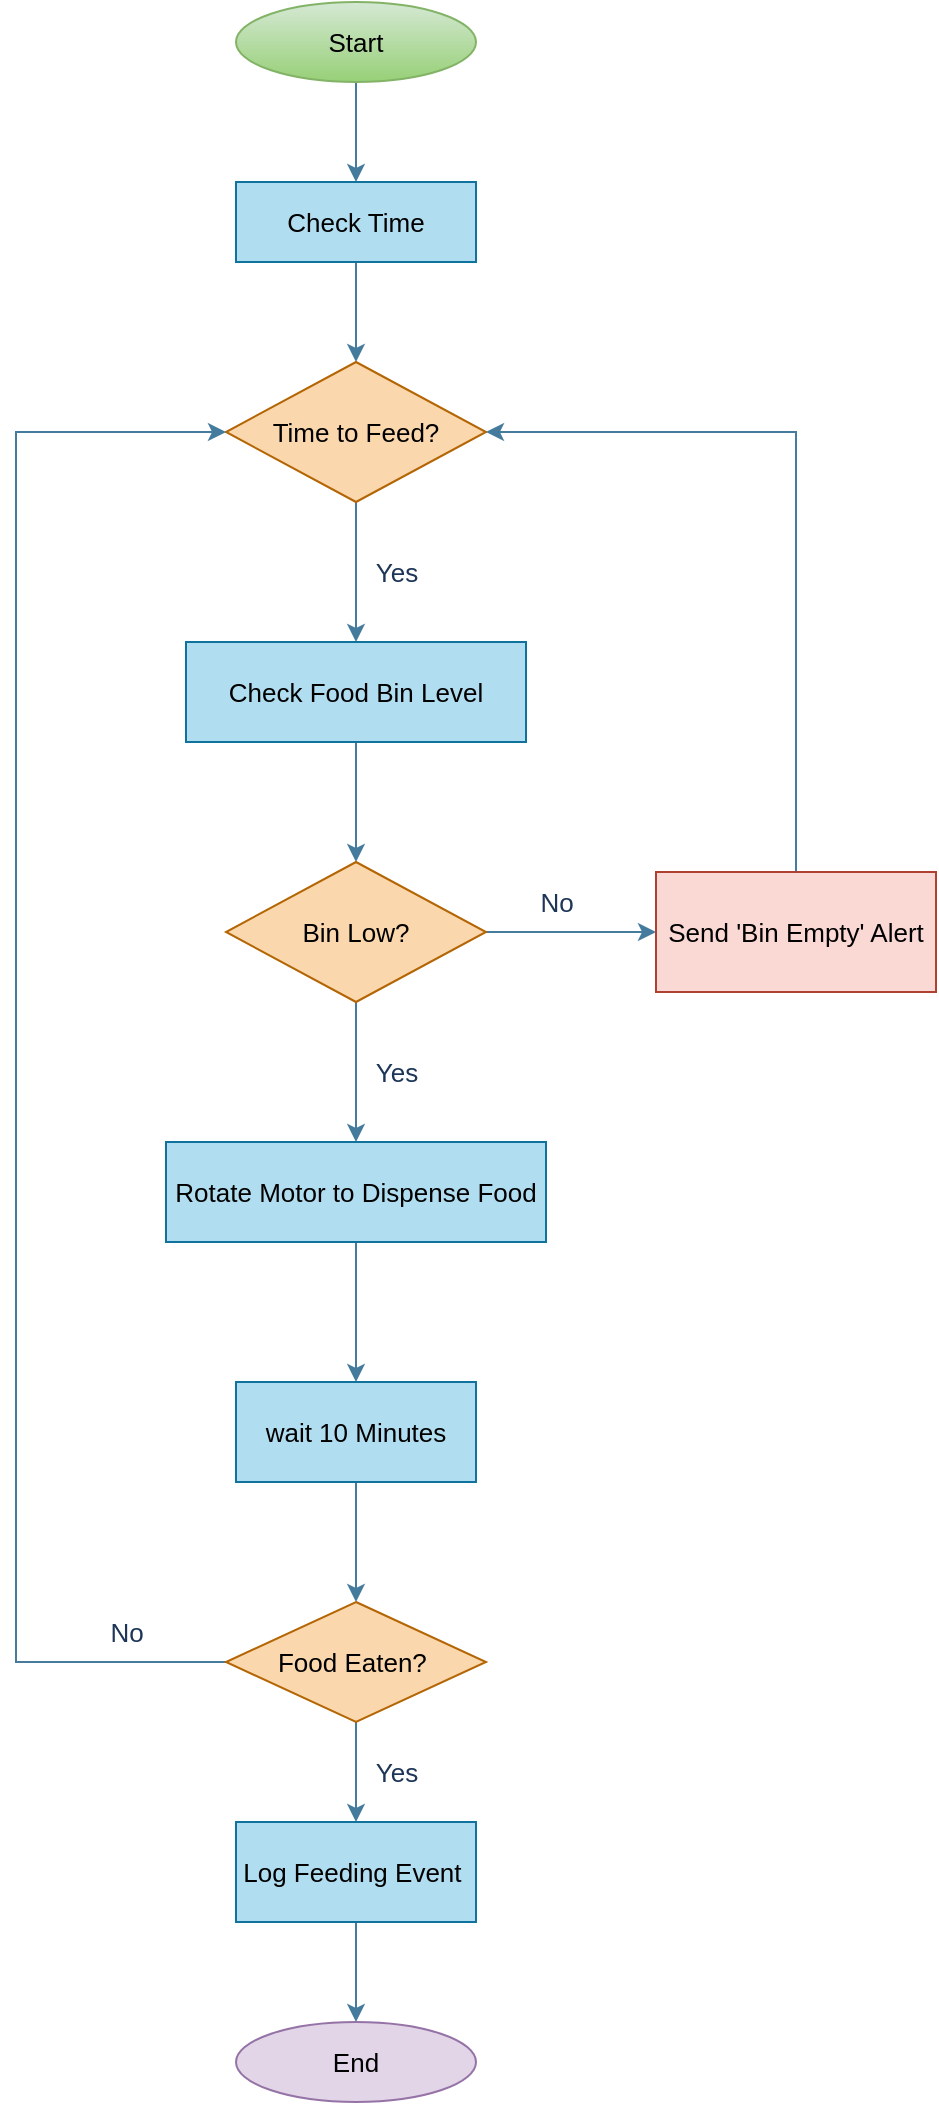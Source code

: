 <mxfile version="28.1.0">
  <diagram name="Page-1" id="RPCTGkeRT_hVYT46oYGk">
    <mxGraphModel dx="1306" dy="870" grid="1" gridSize="10" guides="1" tooltips="1" connect="1" arrows="1" fold="1" page="1" pageScale="1" pageWidth="850" pageHeight="1100" background="#ffffff" math="0" shadow="0">
      <root>
        <mxCell id="0" />
        <mxCell id="1" parent="0" />
        <mxCell id="G_rKBuncZeWBIIrRSJT7-4" style="edgeStyle=orthogonalEdgeStyle;rounded=0;orthogonalLoop=1;jettySize=auto;html=1;exitX=0.5;exitY=1;exitDx=0;exitDy=0;labelBackgroundColor=none;fontColor=default;strokeColor=#457B9D;fontSize=13;" parent="1" source="szXa-r8fhTdHl1jieYu6-5" target="szXa-r8fhTdHl1jieYu6-6" edge="1">
          <mxGeometry relative="1" as="geometry" />
        </mxCell>
        <mxCell id="szXa-r8fhTdHl1jieYu6-5" value="Start" style="ellipse;whiteSpace=wrap;html=1;rounded=0;labelBackgroundColor=none;fillColor=#d5e8d4;strokeColor=#82b366;fontSize=13;gradientColor=#97d077;" parent="1" vertex="1">
          <mxGeometry x="330" y="25" width="120" height="40" as="geometry" />
        </mxCell>
        <mxCell id="G_rKBuncZeWBIIrRSJT7-5" style="edgeStyle=orthogonalEdgeStyle;rounded=0;orthogonalLoop=1;jettySize=auto;html=1;exitX=0.5;exitY=1;exitDx=0;exitDy=0;entryX=0.5;entryY=0;entryDx=0;entryDy=0;labelBackgroundColor=none;fontColor=default;strokeColor=#457B9D;fontSize=13;" parent="1" source="szXa-r8fhTdHl1jieYu6-6" target="szXa-r8fhTdHl1jieYu6-7" edge="1">
          <mxGeometry relative="1" as="geometry" />
        </mxCell>
        <mxCell id="szXa-r8fhTdHl1jieYu6-6" value="Check Time" style="rounded=0;whiteSpace=wrap;html=1;labelBackgroundColor=none;fillColor=#b1ddf0;strokeColor=#10739e;fontSize=13;" parent="1" vertex="1">
          <mxGeometry x="330" y="115" width="120" height="40" as="geometry" />
        </mxCell>
        <mxCell id="G_rKBuncZeWBIIrRSJT7-6" style="edgeStyle=orthogonalEdgeStyle;rounded=0;orthogonalLoop=1;jettySize=auto;html=1;exitX=0.5;exitY=1;exitDx=0;exitDy=0;entryX=0.5;entryY=0;entryDx=0;entryDy=0;labelBackgroundColor=none;fontColor=default;strokeColor=#457B9D;fontSize=13;" parent="1" source="szXa-r8fhTdHl1jieYu6-7" target="szXa-r8fhTdHl1jieYu6-8" edge="1">
          <mxGeometry relative="1" as="geometry" />
        </mxCell>
        <mxCell id="szXa-r8fhTdHl1jieYu6-7" value="Time to Feed?" style="rhombus;whiteSpace=wrap;html=1;rounded=0;labelBackgroundColor=none;fillColor=#fad7ac;strokeColor=#b46504;fontSize=13;" parent="1" vertex="1">
          <mxGeometry x="325" y="205" width="130" height="70" as="geometry" />
        </mxCell>
        <mxCell id="G_rKBuncZeWBIIrRSJT7-8" style="edgeStyle=orthogonalEdgeStyle;rounded=0;orthogonalLoop=1;jettySize=auto;html=1;exitX=0.5;exitY=1;exitDx=0;exitDy=0;labelBackgroundColor=none;fontColor=default;strokeColor=#457B9D;fontSize=13;" parent="1" source="szXa-r8fhTdHl1jieYu6-8" target="szXa-r8fhTdHl1jieYu6-10" edge="1">
          <mxGeometry relative="1" as="geometry" />
        </mxCell>
        <mxCell id="szXa-r8fhTdHl1jieYu6-8" value="Check Food Bin Level" style="rounded=0;whiteSpace=wrap;html=1;labelBackgroundColor=none;fillColor=#b1ddf0;strokeColor=#10739e;fontSize=13;" parent="1" vertex="1">
          <mxGeometry x="305" y="345" width="170" height="50" as="geometry" />
        </mxCell>
        <mxCell id="G_rKBuncZeWBIIrRSJT7-9" style="edgeStyle=orthogonalEdgeStyle;rounded=0;orthogonalLoop=1;jettySize=auto;html=1;exitX=0.5;exitY=1;exitDx=0;exitDy=0;entryX=0.5;entryY=0;entryDx=0;entryDy=0;labelBackgroundColor=none;fontColor=default;strokeColor=#457B9D;fontSize=13;" parent="1" source="szXa-r8fhTdHl1jieYu6-10" target="szXa-r8fhTdHl1jieYu6-11" edge="1">
          <mxGeometry relative="1" as="geometry" />
        </mxCell>
        <mxCell id="G_rKBuncZeWBIIrRSJT7-11" style="edgeStyle=orthogonalEdgeStyle;rounded=0;orthogonalLoop=1;jettySize=auto;html=1;exitX=1;exitY=0.5;exitDx=0;exitDy=0;entryX=0;entryY=0.5;entryDx=0;entryDy=0;labelBackgroundColor=none;fontColor=default;strokeColor=#457B9D;fontSize=13;" parent="1" source="szXa-r8fhTdHl1jieYu6-10" target="G_rKBuncZeWBIIrRSJT7-2" edge="1">
          <mxGeometry relative="1" as="geometry" />
        </mxCell>
        <mxCell id="szXa-r8fhTdHl1jieYu6-10" value="Bin Low?" style="rhombus;whiteSpace=wrap;html=1;rounded=0;labelBackgroundColor=none;fillColor=#fad7ac;strokeColor=#b46504;fontSize=13;" parent="1" vertex="1">
          <mxGeometry x="325" y="455" width="130" height="70" as="geometry" />
        </mxCell>
        <mxCell id="G_rKBuncZeWBIIrRSJT7-15" style="edgeStyle=orthogonalEdgeStyle;rounded=0;orthogonalLoop=1;jettySize=auto;html=1;exitX=0.5;exitY=1;exitDx=0;exitDy=0;entryX=0.5;entryY=0;entryDx=0;entryDy=0;labelBackgroundColor=none;fontColor=default;strokeColor=#457B9D;fontSize=13;" parent="1" source="szXa-r8fhTdHl1jieYu6-11" target="szXa-r8fhTdHl1jieYu6-12" edge="1">
          <mxGeometry relative="1" as="geometry" />
        </mxCell>
        <mxCell id="szXa-r8fhTdHl1jieYu6-11" value="Rotate Motor to Dispense Food" style="rounded=0;whiteSpace=wrap;html=1;labelBackgroundColor=none;fillColor=#b1ddf0;strokeColor=#10739e;fontSize=13;" parent="1" vertex="1">
          <mxGeometry x="295" y="595" width="190" height="50" as="geometry" />
        </mxCell>
        <mxCell id="G_rKBuncZeWBIIrRSJT7-16" style="edgeStyle=orthogonalEdgeStyle;rounded=0;orthogonalLoop=1;jettySize=auto;html=1;exitX=0.5;exitY=1;exitDx=0;exitDy=0;labelBackgroundColor=none;fontColor=default;strokeColor=#457B9D;fontSize=13;" parent="1" source="szXa-r8fhTdHl1jieYu6-12" target="szXa-r8fhTdHl1jieYu6-13" edge="1">
          <mxGeometry relative="1" as="geometry" />
        </mxCell>
        <mxCell id="szXa-r8fhTdHl1jieYu6-12" value="wait 10 Minutes" style="rounded=0;whiteSpace=wrap;html=1;labelBackgroundColor=none;fillColor=#b1ddf0;strokeColor=#10739e;fontSize=13;" parent="1" vertex="1">
          <mxGeometry x="330" y="715" width="120" height="50" as="geometry" />
        </mxCell>
        <mxCell id="G_rKBuncZeWBIIrRSJT7-17" style="edgeStyle=orthogonalEdgeStyle;rounded=0;orthogonalLoop=1;jettySize=auto;html=1;exitX=0.5;exitY=1;exitDx=0;exitDy=0;entryX=0.5;entryY=0;entryDx=0;entryDy=0;labelBackgroundColor=none;fontColor=default;strokeColor=#457B9D;fontSize=13;" parent="1" source="szXa-r8fhTdHl1jieYu6-13" target="szXa-r8fhTdHl1jieYu6-14" edge="1">
          <mxGeometry relative="1" as="geometry" />
        </mxCell>
        <mxCell id="G_rKBuncZeWBIIrRSJT7-21" style="edgeStyle=orthogonalEdgeStyle;rounded=0;orthogonalLoop=1;jettySize=auto;html=1;exitX=0;exitY=0.5;exitDx=0;exitDy=0;entryX=0;entryY=0.5;entryDx=0;entryDy=0;labelBackgroundColor=none;fontColor=default;strokeColor=#457B9D;fontSize=13;" parent="1" source="szXa-r8fhTdHl1jieYu6-13" target="szXa-r8fhTdHl1jieYu6-7" edge="1">
          <mxGeometry relative="1" as="geometry">
            <mxPoint x="230" y="235" as="targetPoint" />
            <Array as="points">
              <mxPoint x="220" y="855" />
              <mxPoint x="220" y="240" />
            </Array>
          </mxGeometry>
        </mxCell>
        <mxCell id="szXa-r8fhTdHl1jieYu6-13" value="Food Eaten?&amp;nbsp;" style="rhombus;whiteSpace=wrap;html=1;rounded=0;labelBackgroundColor=none;fillColor=#fad7ac;strokeColor=#b46504;fontSize=13;" parent="1" vertex="1">
          <mxGeometry x="325" y="825" width="130" height="60" as="geometry" />
        </mxCell>
        <mxCell id="G_rKBuncZeWBIIrRSJT7-20" value="" style="edgeStyle=orthogonalEdgeStyle;rounded=0;orthogonalLoop=1;jettySize=auto;html=1;labelBackgroundColor=none;fontColor=default;strokeColor=#457B9D;fontSize=13;" parent="1" source="szXa-r8fhTdHl1jieYu6-14" target="G_rKBuncZeWBIIrRSJT7-19" edge="1">
          <mxGeometry relative="1" as="geometry" />
        </mxCell>
        <mxCell id="szXa-r8fhTdHl1jieYu6-14" value="Log Feeding Event&amp;nbsp;" style="rounded=0;whiteSpace=wrap;html=1;labelBackgroundColor=none;fillColor=#b1ddf0;strokeColor=#10739e;fontSize=13;" parent="1" vertex="1">
          <mxGeometry x="330" y="935" width="120" height="50" as="geometry" />
        </mxCell>
        <mxCell id="G_rKBuncZeWBIIrRSJT7-23" style="edgeStyle=orthogonalEdgeStyle;rounded=0;orthogonalLoop=1;jettySize=auto;html=1;exitX=0.5;exitY=0;exitDx=0;exitDy=0;entryX=1;entryY=0.5;entryDx=0;entryDy=0;labelBackgroundColor=none;fontColor=default;strokeColor=#457B9D;fontSize=13;" parent="1" source="G_rKBuncZeWBIIrRSJT7-2" target="szXa-r8fhTdHl1jieYu6-7" edge="1">
          <mxGeometry relative="1" as="geometry" />
        </mxCell>
        <mxCell id="G_rKBuncZeWBIIrRSJT7-2" value="Send &#39;Bin Empty&#39; Alert" style="rounded=0;whiteSpace=wrap;html=1;labelBackgroundColor=none;fillColor=#fad9d5;strokeColor=#ae4132;fontSize=13;" parent="1" vertex="1">
          <mxGeometry x="540" y="460" width="140" height="60" as="geometry" />
        </mxCell>
        <mxCell id="G_rKBuncZeWBIIrRSJT7-7" value="Yes" style="text;html=1;align=center;verticalAlign=middle;resizable=0;points=[];autosize=1;strokeColor=none;fillColor=none;rounded=0;labelBackgroundColor=none;fontColor=#1D3557;fontSize=13;" parent="1" vertex="1">
          <mxGeometry x="390" y="295" width="40" height="30" as="geometry" />
        </mxCell>
        <mxCell id="G_rKBuncZeWBIIrRSJT7-10" value="Yes" style="text;html=1;align=center;verticalAlign=middle;resizable=0;points=[];autosize=1;strokeColor=none;fillColor=none;rounded=0;labelBackgroundColor=none;fontColor=#1D3557;fontSize=13;" parent="1" vertex="1">
          <mxGeometry x="390" y="545" width="40" height="30" as="geometry" />
        </mxCell>
        <mxCell id="G_rKBuncZeWBIIrRSJT7-12" value="No" style="text;html=1;align=center;verticalAlign=middle;resizable=0;points=[];autosize=1;strokeColor=none;fillColor=none;rounded=0;labelBackgroundColor=none;fontColor=#1D3557;fontSize=13;" parent="1" vertex="1">
          <mxGeometry x="470" y="460" width="40" height="30" as="geometry" />
        </mxCell>
        <mxCell id="G_rKBuncZeWBIIrRSJT7-13" style="edgeStyle=orthogonalEdgeStyle;rounded=0;orthogonalLoop=1;jettySize=auto;html=1;exitX=0.5;exitY=1;exitDx=0;exitDy=0;labelBackgroundColor=none;fontColor=default;strokeColor=#457B9D;fontSize=13;" parent="1" source="szXa-r8fhTdHl1jieYu6-11" target="szXa-r8fhTdHl1jieYu6-11" edge="1">
          <mxGeometry relative="1" as="geometry" />
        </mxCell>
        <mxCell id="G_rKBuncZeWBIIrRSJT7-18" value="Yes" style="text;html=1;align=center;verticalAlign=middle;resizable=0;points=[];autosize=1;strokeColor=none;fillColor=none;rounded=0;labelBackgroundColor=none;fontColor=#1D3557;fontSize=13;" parent="1" vertex="1">
          <mxGeometry x="390" y="895" width="40" height="30" as="geometry" />
        </mxCell>
        <mxCell id="G_rKBuncZeWBIIrRSJT7-19" value="End" style="ellipse;whiteSpace=wrap;html=1;rounded=0;labelBackgroundColor=none;fillColor=#e1d5e7;strokeColor=#9673a6;fontSize=13;" parent="1" vertex="1">
          <mxGeometry x="330" y="1035" width="120" height="40" as="geometry" />
        </mxCell>
        <mxCell id="G_rKBuncZeWBIIrRSJT7-22" value="No" style="text;html=1;align=center;verticalAlign=middle;resizable=0;points=[];autosize=1;strokeColor=none;fillColor=none;rounded=0;labelBackgroundColor=none;fontColor=#1D3557;fontSize=13;" parent="1" vertex="1">
          <mxGeometry x="255" y="825" width="40" height="30" as="geometry" />
        </mxCell>
      </root>
    </mxGraphModel>
  </diagram>
</mxfile>
